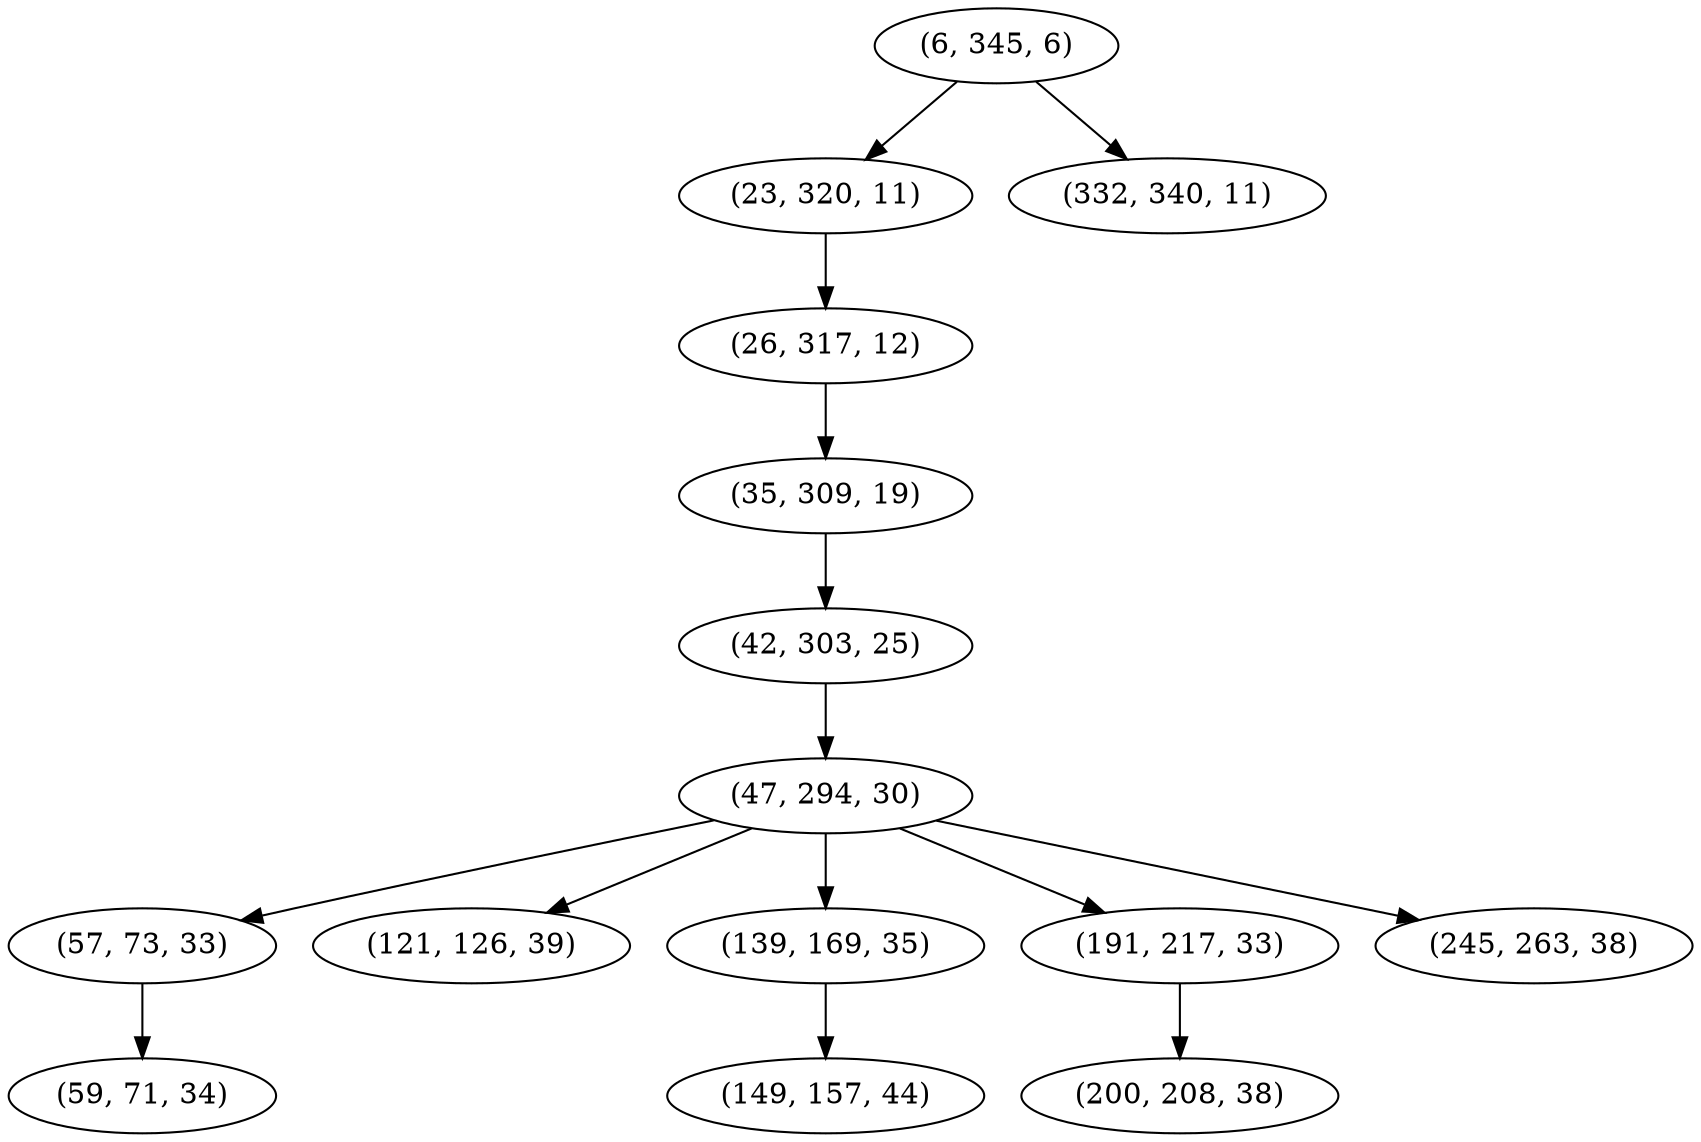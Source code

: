 digraph tree {
    "(6, 345, 6)";
    "(23, 320, 11)";
    "(26, 317, 12)";
    "(35, 309, 19)";
    "(42, 303, 25)";
    "(47, 294, 30)";
    "(57, 73, 33)";
    "(59, 71, 34)";
    "(121, 126, 39)";
    "(139, 169, 35)";
    "(149, 157, 44)";
    "(191, 217, 33)";
    "(200, 208, 38)";
    "(245, 263, 38)";
    "(332, 340, 11)";
    "(6, 345, 6)" -> "(23, 320, 11)";
    "(6, 345, 6)" -> "(332, 340, 11)";
    "(23, 320, 11)" -> "(26, 317, 12)";
    "(26, 317, 12)" -> "(35, 309, 19)";
    "(35, 309, 19)" -> "(42, 303, 25)";
    "(42, 303, 25)" -> "(47, 294, 30)";
    "(47, 294, 30)" -> "(57, 73, 33)";
    "(47, 294, 30)" -> "(121, 126, 39)";
    "(47, 294, 30)" -> "(139, 169, 35)";
    "(47, 294, 30)" -> "(191, 217, 33)";
    "(47, 294, 30)" -> "(245, 263, 38)";
    "(57, 73, 33)" -> "(59, 71, 34)";
    "(139, 169, 35)" -> "(149, 157, 44)";
    "(191, 217, 33)" -> "(200, 208, 38)";
}

